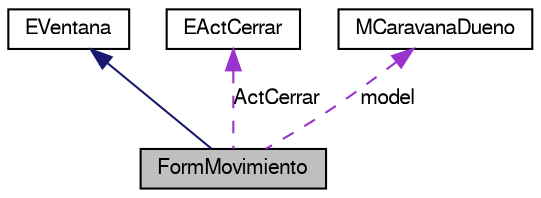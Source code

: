 digraph G
{
  bgcolor="transparent";
  edge [fontname="FreeSans",fontsize=10,labelfontname="FreeSans",labelfontsize=10];
  node [fontname="FreeSans",fontsize=10,shape=record];
  Node1 [label="FormMovimiento",height=0.2,width=0.4,color="black", fillcolor="grey75", style="filled" fontcolor="black"];
  Node2 -> Node1 [dir=back,color="midnightblue",fontsize=10,style="solid",fontname="FreeSans"];
  Node2 [label="EVentana",height=0.2,width=0.4,color="black",URL="$classEVentana.html",tooltip="Ventana base de todas las ventanas."];
  Node3 -> Node1 [dir=back,color="darkorchid3",fontsize=10,style="dashed",label="ActCerrar",fontname="FreeSans"];
  Node3 [label="EActCerrar",height=0.2,width=0.4,color="black",URL="$classEActCerrar.html",tooltip="Clase de accion cerrar encapsulada."];
  Node4 -> Node1 [dir=back,color="darkorchid3",fontsize=10,style="dashed",label="model",fontname="FreeSans"];
  Node4 [label="MCaravanaDueno",height=0.2,width=0.4,color="black",URL="$classMCaravanaDueno.html"];
}
